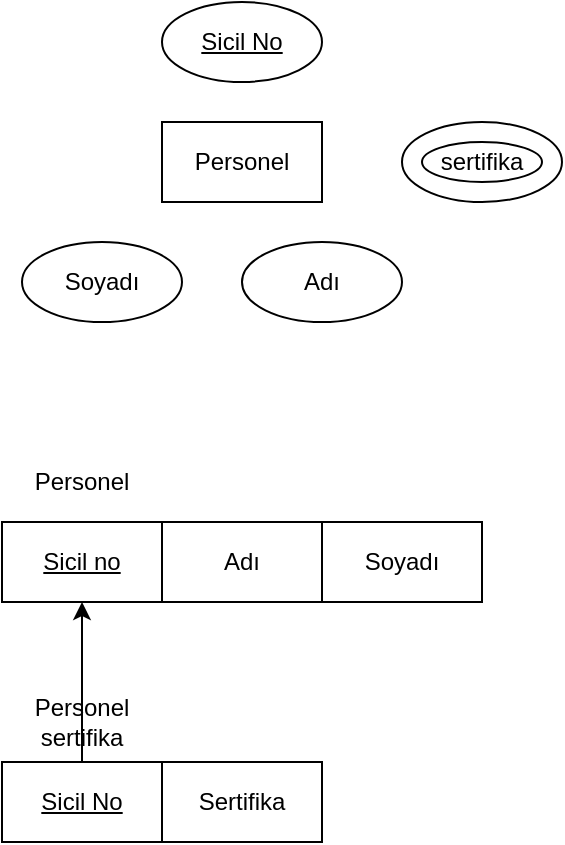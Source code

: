 <mxfile version="24.5.3" type="github">
  <diagram name="Page-1" id="5RWQs3kXL790tDM_O4KD">
    <mxGraphModel dx="819" dy="477" grid="1" gridSize="10" guides="1" tooltips="1" connect="1" arrows="1" fold="1" page="1" pageScale="1" pageWidth="5000" pageHeight="5000" math="0" shadow="0">
      <root>
        <mxCell id="0" />
        <mxCell id="1" parent="0" />
        <mxCell id="q8dBn_YlhrmXgaq97wFI-220" value="Personel" style="rounded=0;whiteSpace=wrap;html=1;" vertex="1" parent="1">
          <mxGeometry x="2000" y="2440" width="80" height="40" as="geometry" />
        </mxCell>
        <mxCell id="q8dBn_YlhrmXgaq97wFI-228" value="&lt;u&gt;Sicil No&lt;/u&gt;" style="ellipse;whiteSpace=wrap;html=1;" vertex="1" parent="1">
          <mxGeometry x="2000" y="2380" width="80" height="40" as="geometry" />
        </mxCell>
        <mxCell id="q8dBn_YlhrmXgaq97wFI-233" value="Personel" style="text;html=1;align=center;verticalAlign=middle;whiteSpace=wrap;rounded=0;" vertex="1" parent="1">
          <mxGeometry x="1920" y="2600" width="80" height="40" as="geometry" />
        </mxCell>
        <mxCell id="q8dBn_YlhrmXgaq97wFI-236" value="&lt;u&gt;Sicil no&lt;/u&gt;" style="rounded=0;whiteSpace=wrap;html=1;" vertex="1" parent="1">
          <mxGeometry x="1920" y="2640" width="80" height="40" as="geometry" />
        </mxCell>
        <mxCell id="q8dBn_YlhrmXgaq97wFI-237" value="Adı" style="rounded=0;whiteSpace=wrap;html=1;" vertex="1" parent="1">
          <mxGeometry x="2000" y="2640" width="80" height="40" as="geometry" />
        </mxCell>
        <mxCell id="q8dBn_YlhrmXgaq97wFI-238" value="Personel sertifika" style="text;html=1;align=center;verticalAlign=middle;whiteSpace=wrap;rounded=0;" vertex="1" parent="1">
          <mxGeometry x="1920" y="2720" width="80" height="40" as="geometry" />
        </mxCell>
        <mxCell id="q8dBn_YlhrmXgaq97wFI-239" value="&lt;u&gt;Sicil No&lt;/u&gt;" style="rounded=0;whiteSpace=wrap;html=1;" vertex="1" parent="1">
          <mxGeometry x="1920" y="2760" width="80" height="40" as="geometry" />
        </mxCell>
        <mxCell id="q8dBn_YlhrmXgaq97wFI-240" value="Sertifika" style="rounded=0;whiteSpace=wrap;html=1;" vertex="1" parent="1">
          <mxGeometry x="2000" y="2760" width="80" height="40" as="geometry" />
        </mxCell>
        <mxCell id="q8dBn_YlhrmXgaq97wFI-243" value="Adı" style="ellipse;whiteSpace=wrap;html=1;" vertex="1" parent="1">
          <mxGeometry x="2040" y="2500" width="80" height="40" as="geometry" />
        </mxCell>
        <mxCell id="q8dBn_YlhrmXgaq97wFI-246" value="Soyadı" style="rounded=0;whiteSpace=wrap;html=1;" vertex="1" parent="1">
          <mxGeometry x="2080" y="2640" width="80" height="40" as="geometry" />
        </mxCell>
        <mxCell id="q8dBn_YlhrmXgaq97wFI-264" value="Soyadı" style="ellipse;whiteSpace=wrap;html=1;" vertex="1" parent="1">
          <mxGeometry x="1930" y="2500" width="80" height="40" as="geometry" />
        </mxCell>
        <mxCell id="q8dBn_YlhrmXgaq97wFI-296" value="" style="ellipse;whiteSpace=wrap;html=1;" vertex="1" parent="1">
          <mxGeometry x="2120" y="2440" width="80" height="40" as="geometry" />
        </mxCell>
        <mxCell id="q8dBn_YlhrmXgaq97wFI-297" value="sertifika" style="ellipse;whiteSpace=wrap;html=1;" vertex="1" parent="1">
          <mxGeometry x="2130" y="2450" width="60" height="20" as="geometry" />
        </mxCell>
        <mxCell id="q8dBn_YlhrmXgaq97wFI-298" value="" style="endArrow=classic;html=1;rounded=0;entryX=0.5;entryY=1;entryDx=0;entryDy=0;" edge="1" parent="1" target="q8dBn_YlhrmXgaq97wFI-236">
          <mxGeometry width="50" height="50" relative="1" as="geometry">
            <mxPoint x="1960" y="2760" as="sourcePoint" />
            <mxPoint x="2010" y="2710" as="targetPoint" />
          </mxGeometry>
        </mxCell>
      </root>
    </mxGraphModel>
  </diagram>
</mxfile>

